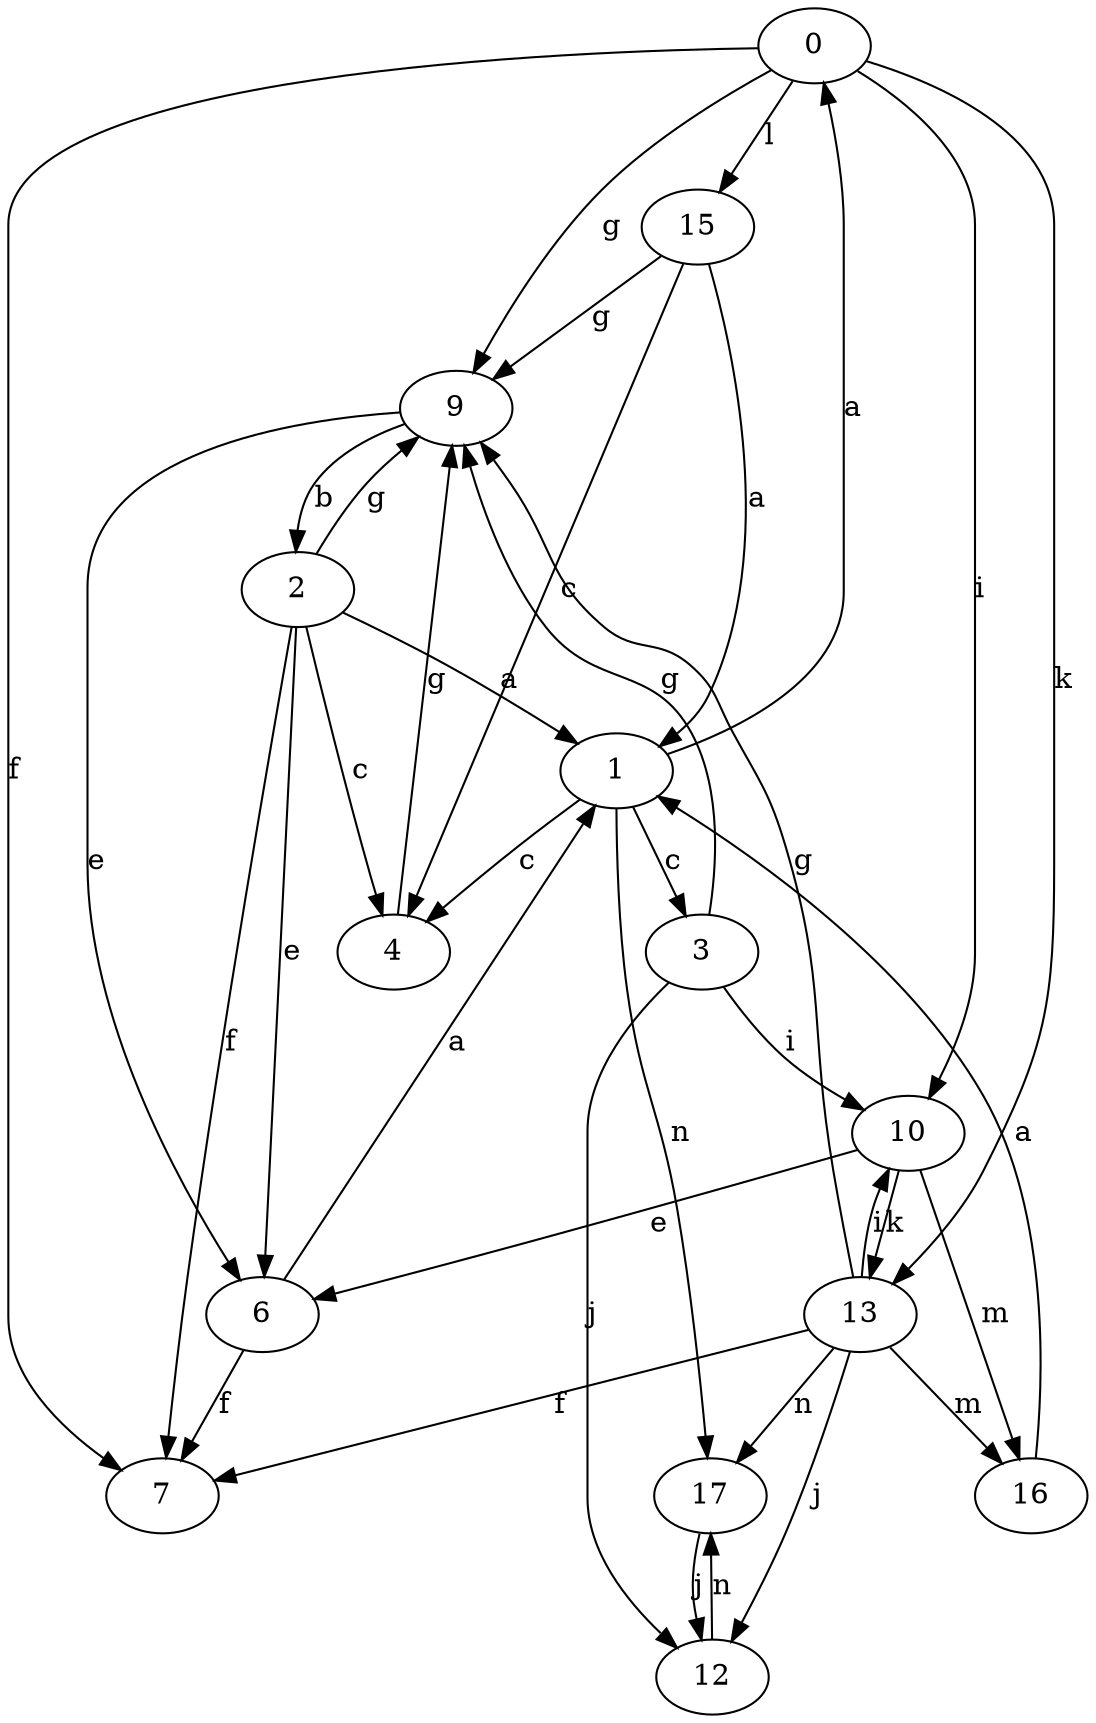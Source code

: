 strict digraph  {
0;
1;
2;
3;
4;
6;
7;
9;
10;
12;
13;
15;
16;
17;
0 -> 7  [label=f];
0 -> 9  [label=g];
0 -> 10  [label=i];
0 -> 13  [label=k];
0 -> 15  [label=l];
1 -> 0  [label=a];
1 -> 3  [label=c];
1 -> 4  [label=c];
1 -> 17  [label=n];
2 -> 1  [label=a];
2 -> 4  [label=c];
2 -> 6  [label=e];
2 -> 7  [label=f];
2 -> 9  [label=g];
3 -> 9  [label=g];
3 -> 10  [label=i];
3 -> 12  [label=j];
4 -> 9  [label=g];
6 -> 1  [label=a];
6 -> 7  [label=f];
9 -> 2  [label=b];
9 -> 6  [label=e];
10 -> 6  [label=e];
10 -> 13  [label=k];
10 -> 16  [label=m];
12 -> 17  [label=n];
13 -> 7  [label=f];
13 -> 9  [label=g];
13 -> 10  [label=i];
13 -> 12  [label=j];
13 -> 16  [label=m];
13 -> 17  [label=n];
15 -> 1  [label=a];
15 -> 4  [label=c];
15 -> 9  [label=g];
16 -> 1  [label=a];
17 -> 12  [label=j];
}
